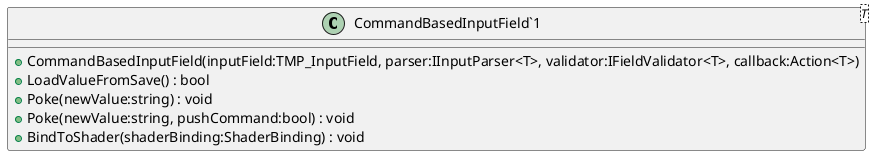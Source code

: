 @startuml
class "CommandBasedInputField`1"<T> {
    + CommandBasedInputField(inputField:TMP_InputField, parser:IInputParser<T>, validator:IFieldValidator<T>, callback:Action<T>)
    + LoadValueFromSave() : bool
    + Poke(newValue:string) : void
    + Poke(newValue:string, pushCommand:bool) : void
    + BindToShader(shaderBinding:ShaderBinding) : void
}
@enduml
